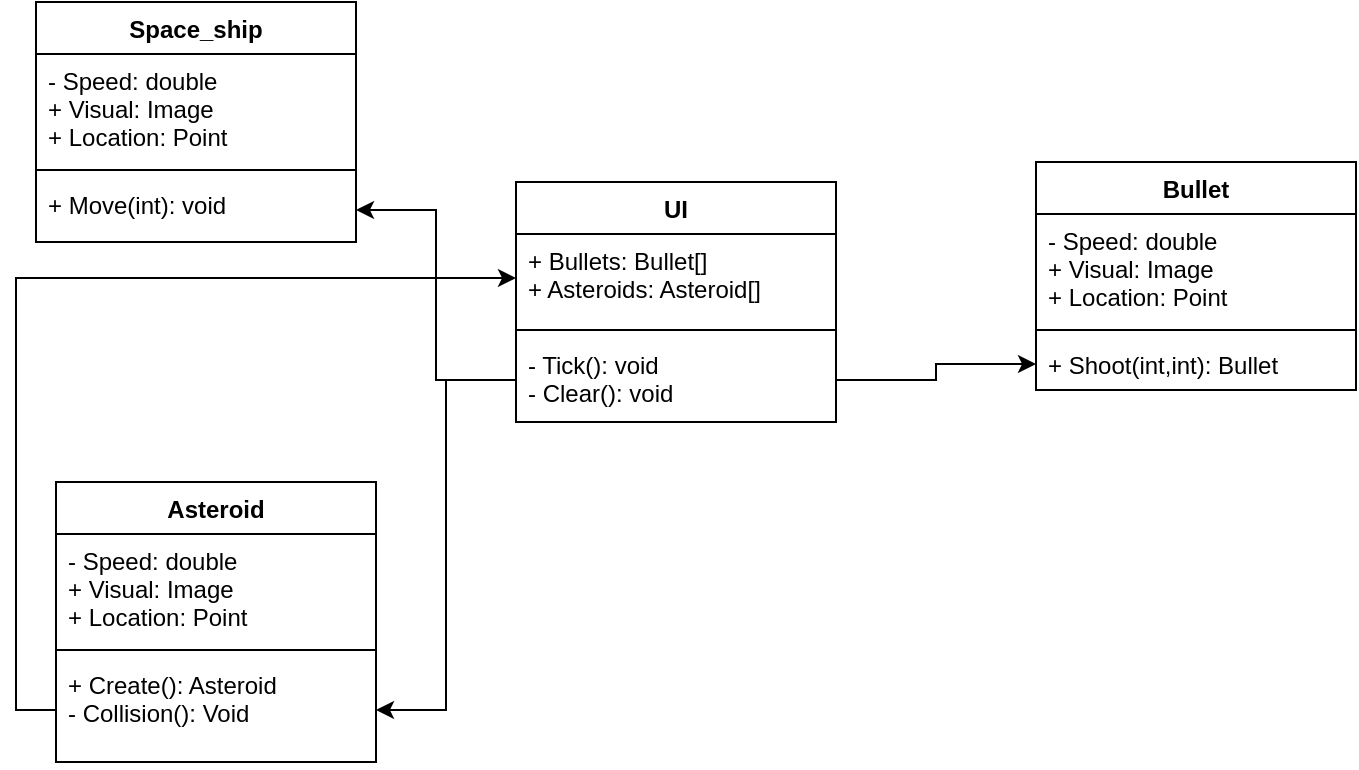 <mxfile version="15.2.7" type="device"><diagram id="xVUgz0GpAV6PNonn9ysP" name="Страница 1"><mxGraphModel dx="1024" dy="592" grid="1" gridSize="10" guides="1" tooltips="1" connect="1" arrows="1" fold="1" page="1" pageScale="1" pageWidth="827" pageHeight="1169" math="0" shadow="0"><root><mxCell id="0"/><mxCell id="1" parent="0"/><mxCell id="SfkmVSUiru8qvdYwE5y2-1" value="Space_ship" style="swimlane;fontStyle=1;align=center;verticalAlign=top;childLayout=stackLayout;horizontal=1;startSize=26;horizontalStack=0;resizeParent=1;resizeParentMax=0;resizeLast=0;collapsible=1;marginBottom=0;" vertex="1" parent="1"><mxGeometry x="120" y="130" width="160" height="120" as="geometry"/></mxCell><mxCell id="SfkmVSUiru8qvdYwE5y2-2" value="- Speed: double&#10;+ Visual: Image&#10;+ Location: Point" style="text;strokeColor=none;fillColor=none;align=left;verticalAlign=top;spacingLeft=4;spacingRight=4;overflow=hidden;rotatable=0;points=[[0,0.5],[1,0.5]];portConstraint=eastwest;" vertex="1" parent="SfkmVSUiru8qvdYwE5y2-1"><mxGeometry y="26" width="160" height="54" as="geometry"/></mxCell><mxCell id="SfkmVSUiru8qvdYwE5y2-3" value="" style="line;strokeWidth=1;fillColor=none;align=left;verticalAlign=middle;spacingTop=-1;spacingLeft=3;spacingRight=3;rotatable=0;labelPosition=right;points=[];portConstraint=eastwest;" vertex="1" parent="SfkmVSUiru8qvdYwE5y2-1"><mxGeometry y="80" width="160" height="8" as="geometry"/></mxCell><mxCell id="SfkmVSUiru8qvdYwE5y2-4" value="+ Move(int): void" style="text;strokeColor=none;fillColor=none;align=left;verticalAlign=top;spacingLeft=4;spacingRight=4;overflow=hidden;rotatable=0;points=[[0,0.5],[1,0.5]];portConstraint=eastwest;" vertex="1" parent="SfkmVSUiru8qvdYwE5y2-1"><mxGeometry y="88" width="160" height="32" as="geometry"/></mxCell><mxCell id="SfkmVSUiru8qvdYwE5y2-5" value="Bullet" style="swimlane;fontStyle=1;align=center;verticalAlign=top;childLayout=stackLayout;horizontal=1;startSize=26;horizontalStack=0;resizeParent=1;resizeParentMax=0;resizeLast=0;collapsible=1;marginBottom=0;" vertex="1" parent="1"><mxGeometry x="620" y="210" width="160" height="114" as="geometry"/></mxCell><mxCell id="SfkmVSUiru8qvdYwE5y2-6" value="- Speed: double&#10;+ Visual: Image&#10;+ Location: Point" style="text;strokeColor=none;fillColor=none;align=left;verticalAlign=top;spacingLeft=4;spacingRight=4;overflow=hidden;rotatable=0;points=[[0,0.5],[1,0.5]];portConstraint=eastwest;" vertex="1" parent="SfkmVSUiru8qvdYwE5y2-5"><mxGeometry y="26" width="160" height="54" as="geometry"/></mxCell><mxCell id="SfkmVSUiru8qvdYwE5y2-7" value="" style="line;strokeWidth=1;fillColor=none;align=left;verticalAlign=middle;spacingTop=-1;spacingLeft=3;spacingRight=3;rotatable=0;labelPosition=right;points=[];portConstraint=eastwest;" vertex="1" parent="SfkmVSUiru8qvdYwE5y2-5"><mxGeometry y="80" width="160" height="8" as="geometry"/></mxCell><mxCell id="SfkmVSUiru8qvdYwE5y2-8" value="+ Shoot(int,int): Bullet" style="text;strokeColor=none;fillColor=none;align=left;verticalAlign=top;spacingLeft=4;spacingRight=4;overflow=hidden;rotatable=0;points=[[0,0.5],[1,0.5]];portConstraint=eastwest;" vertex="1" parent="SfkmVSUiru8qvdYwE5y2-5"><mxGeometry y="88" width="160" height="26" as="geometry"/></mxCell><mxCell id="SfkmVSUiru8qvdYwE5y2-9" value="Asteroid" style="swimlane;fontStyle=1;align=center;verticalAlign=top;childLayout=stackLayout;horizontal=1;startSize=26;horizontalStack=0;resizeParent=1;resizeParentMax=0;resizeLast=0;collapsible=1;marginBottom=0;" vertex="1" parent="1"><mxGeometry x="130" y="370" width="160" height="140" as="geometry"/></mxCell><mxCell id="SfkmVSUiru8qvdYwE5y2-10" value="- Speed: double&#10;+ Visual: Image&#10;+ Location: Point" style="text;strokeColor=none;fillColor=none;align=left;verticalAlign=top;spacingLeft=4;spacingRight=4;overflow=hidden;rotatable=0;points=[[0,0.5],[1,0.5]];portConstraint=eastwest;" vertex="1" parent="SfkmVSUiru8qvdYwE5y2-9"><mxGeometry y="26" width="160" height="54" as="geometry"/></mxCell><mxCell id="SfkmVSUiru8qvdYwE5y2-11" value="" style="line;strokeWidth=1;fillColor=none;align=left;verticalAlign=middle;spacingTop=-1;spacingLeft=3;spacingRight=3;rotatable=0;labelPosition=right;points=[];portConstraint=eastwest;" vertex="1" parent="SfkmVSUiru8qvdYwE5y2-9"><mxGeometry y="80" width="160" height="8" as="geometry"/></mxCell><mxCell id="SfkmVSUiru8qvdYwE5y2-12" value="+ Create(): Asteroid&#10;- Collision(): Void" style="text;strokeColor=none;fillColor=none;align=left;verticalAlign=top;spacingLeft=4;spacingRight=4;overflow=hidden;rotatable=0;points=[[0,0.5],[1,0.5]];portConstraint=eastwest;" vertex="1" parent="SfkmVSUiru8qvdYwE5y2-9"><mxGeometry y="88" width="160" height="52" as="geometry"/></mxCell><mxCell id="SfkmVSUiru8qvdYwE5y2-13" value="UI" style="swimlane;fontStyle=1;align=center;verticalAlign=top;childLayout=stackLayout;horizontal=1;startSize=26;horizontalStack=0;resizeParent=1;resizeParentMax=0;resizeLast=0;collapsible=1;marginBottom=0;" vertex="1" parent="1"><mxGeometry x="360" y="220" width="160" height="120" as="geometry"/></mxCell><mxCell id="SfkmVSUiru8qvdYwE5y2-14" value="+ Bullets: Bullet[]&#10;+ Asteroids: Asteroid[]" style="text;strokeColor=none;fillColor=none;align=left;verticalAlign=top;spacingLeft=4;spacingRight=4;overflow=hidden;rotatable=0;points=[[0,0.5],[1,0.5]];portConstraint=eastwest;" vertex="1" parent="SfkmVSUiru8qvdYwE5y2-13"><mxGeometry y="26" width="160" height="44" as="geometry"/></mxCell><mxCell id="SfkmVSUiru8qvdYwE5y2-15" value="" style="line;strokeWidth=1;fillColor=none;align=left;verticalAlign=middle;spacingTop=-1;spacingLeft=3;spacingRight=3;rotatable=0;labelPosition=right;points=[];portConstraint=eastwest;" vertex="1" parent="SfkmVSUiru8qvdYwE5y2-13"><mxGeometry y="70" width="160" height="8" as="geometry"/></mxCell><mxCell id="SfkmVSUiru8qvdYwE5y2-16" value="- Tick(): void&#10;- Clear(): void" style="text;strokeColor=none;fillColor=none;align=left;verticalAlign=top;spacingLeft=4;spacingRight=4;overflow=hidden;rotatable=0;points=[[0,0.5],[1,0.5]];portConstraint=eastwest;" vertex="1" parent="SfkmVSUiru8qvdYwE5y2-13"><mxGeometry y="78" width="160" height="42" as="geometry"/></mxCell><mxCell id="SfkmVSUiru8qvdYwE5y2-18" style="edgeStyle=orthogonalEdgeStyle;rounded=0;orthogonalLoop=1;jettySize=auto;html=1;exitX=0;exitY=0.5;exitDx=0;exitDy=0;entryX=1;entryY=0.5;entryDx=0;entryDy=0;" edge="1" parent="1" source="SfkmVSUiru8qvdYwE5y2-16" target="SfkmVSUiru8qvdYwE5y2-4"><mxGeometry relative="1" as="geometry"/></mxCell><mxCell id="SfkmVSUiru8qvdYwE5y2-19" style="edgeStyle=orthogonalEdgeStyle;rounded=0;orthogonalLoop=1;jettySize=auto;html=1;exitX=1;exitY=0.5;exitDx=0;exitDy=0;entryX=0;entryY=0.5;entryDx=0;entryDy=0;" edge="1" parent="1" source="SfkmVSUiru8qvdYwE5y2-16" target="SfkmVSUiru8qvdYwE5y2-8"><mxGeometry relative="1" as="geometry"/></mxCell><mxCell id="SfkmVSUiru8qvdYwE5y2-20" style="edgeStyle=orthogonalEdgeStyle;rounded=0;orthogonalLoop=1;jettySize=auto;html=1;exitX=0;exitY=0.5;exitDx=0;exitDy=0;entryX=1;entryY=0.5;entryDx=0;entryDy=0;" edge="1" parent="1" source="SfkmVSUiru8qvdYwE5y2-16" target="SfkmVSUiru8qvdYwE5y2-12"><mxGeometry relative="1" as="geometry"/></mxCell><mxCell id="SfkmVSUiru8qvdYwE5y2-21" style="edgeStyle=orthogonalEdgeStyle;rounded=0;orthogonalLoop=1;jettySize=auto;html=1;exitX=0;exitY=0.5;exitDx=0;exitDy=0;entryX=0;entryY=0.5;entryDx=0;entryDy=0;" edge="1" parent="1" source="SfkmVSUiru8qvdYwE5y2-12" target="SfkmVSUiru8qvdYwE5y2-14"><mxGeometry relative="1" as="geometry"/></mxCell></root></mxGraphModel></diagram></mxfile>